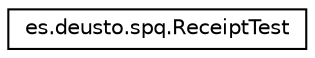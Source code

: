 digraph "Representación gráfica de la clase"
{
 // LATEX_PDF_SIZE
  edge [fontname="Helvetica",fontsize="10",labelfontname="Helvetica",labelfontsize="10"];
  node [fontname="Helvetica",fontsize="10",shape=record];
  rankdir="LR";
  Node0 [label="es.deusto.spq.ReceiptTest",height=0.2,width=0.4,color="black", fillcolor="white", style="filled",URL="$classes_1_1deusto_1_1spq_1_1_receipt_test.html",tooltip=" "];
}
